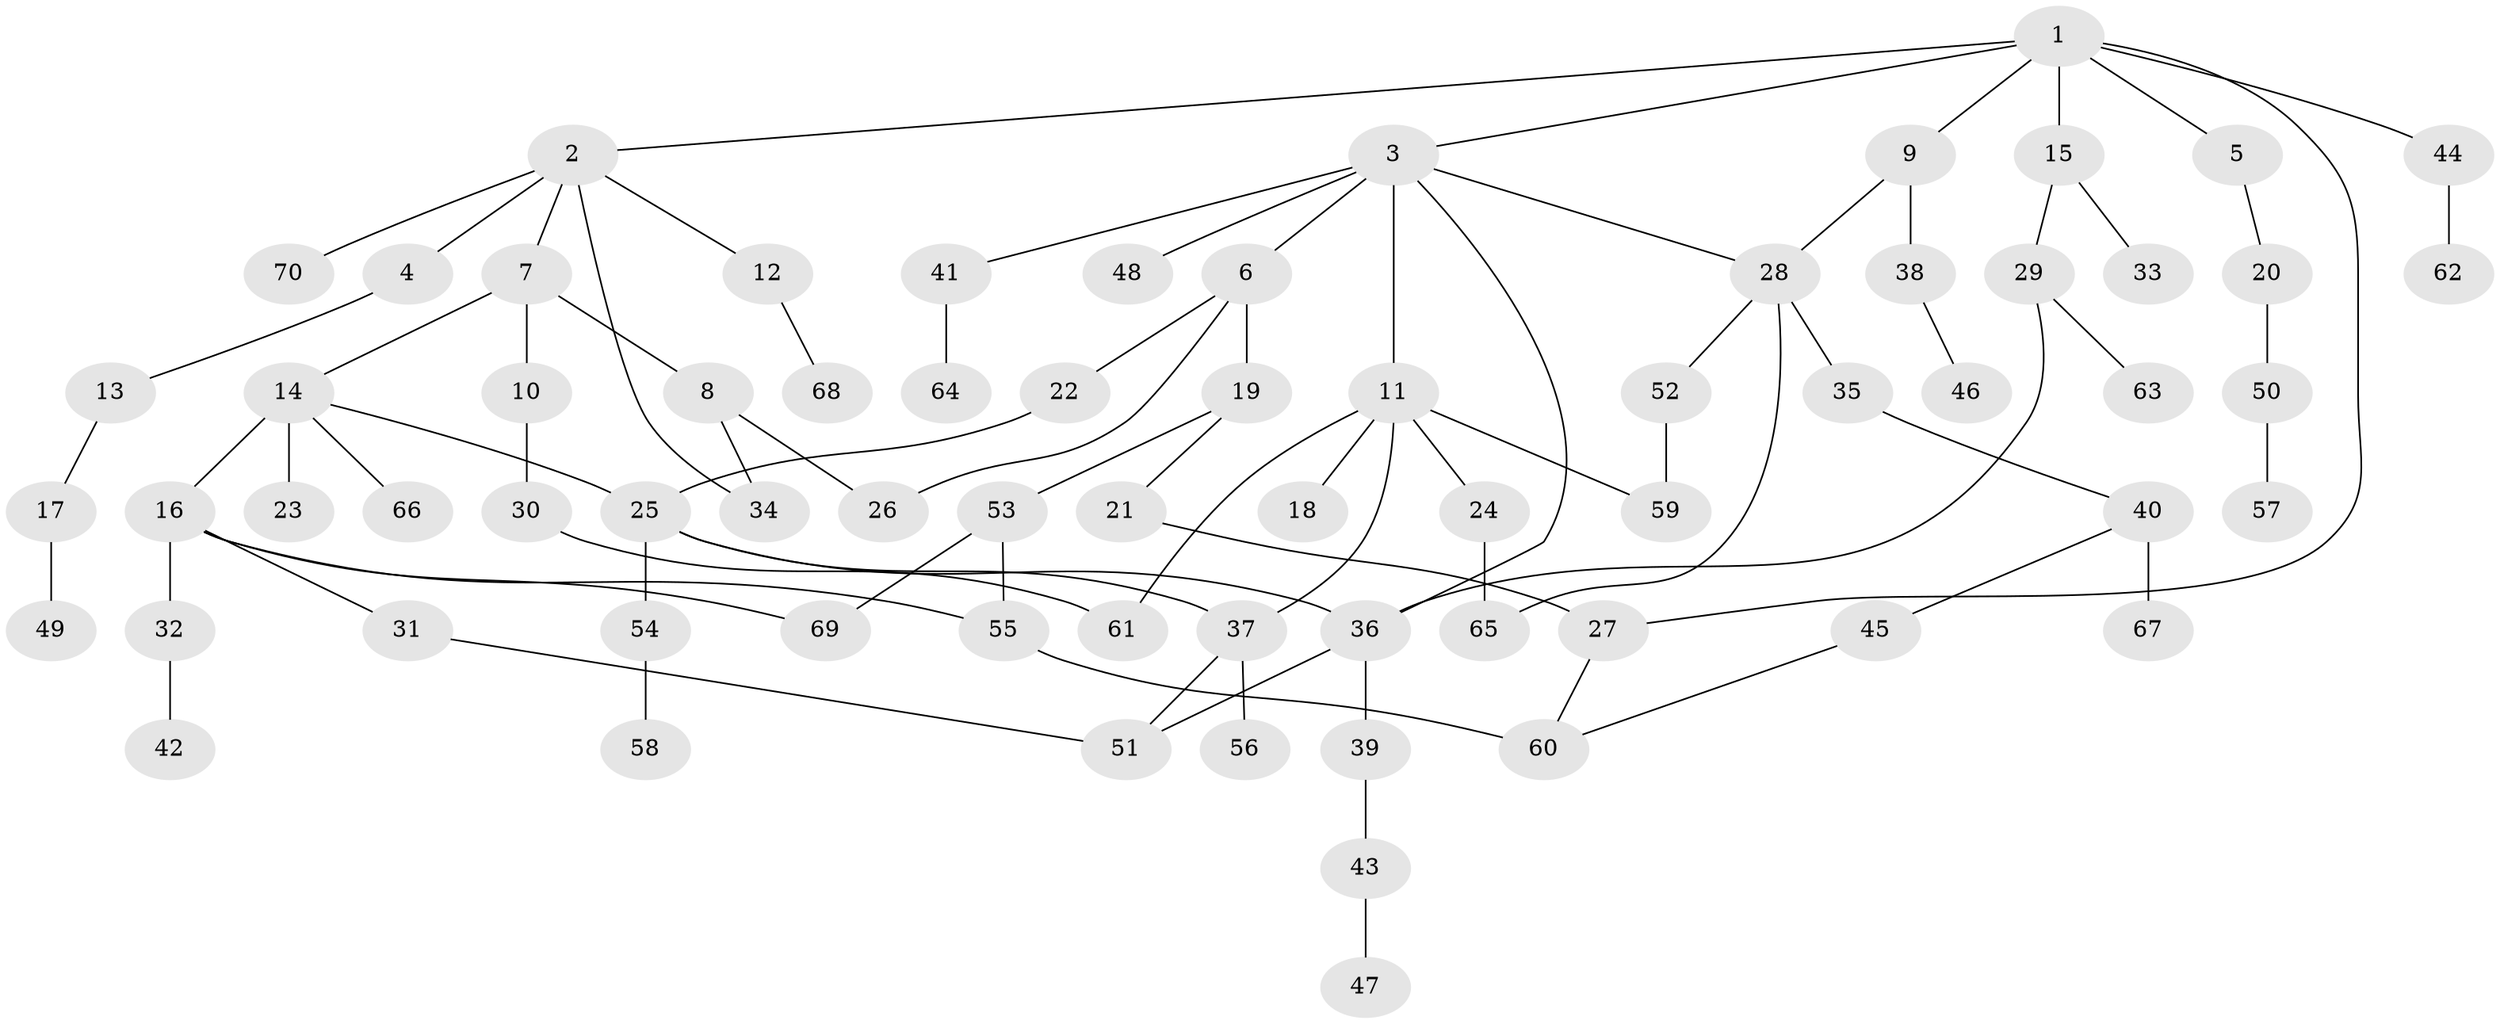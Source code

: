 // original degree distribution, {6: 0.02142857142857143, 7: 0.014285714285714285, 3: 0.17142857142857143, 2: 0.2857142857142857, 5: 0.02857142857142857, 4: 0.08571428571428572, 1: 0.38571428571428573, 8: 0.007142857142857143}
// Generated by graph-tools (version 1.1) at 2025/34/03/09/25 02:34:19]
// undirected, 70 vertices, 86 edges
graph export_dot {
graph [start="1"]
  node [color=gray90,style=filled];
  1;
  2;
  3;
  4;
  5;
  6;
  7;
  8;
  9;
  10;
  11;
  12;
  13;
  14;
  15;
  16;
  17;
  18;
  19;
  20;
  21;
  22;
  23;
  24;
  25;
  26;
  27;
  28;
  29;
  30;
  31;
  32;
  33;
  34;
  35;
  36;
  37;
  38;
  39;
  40;
  41;
  42;
  43;
  44;
  45;
  46;
  47;
  48;
  49;
  50;
  51;
  52;
  53;
  54;
  55;
  56;
  57;
  58;
  59;
  60;
  61;
  62;
  63;
  64;
  65;
  66;
  67;
  68;
  69;
  70;
  1 -- 2 [weight=1.0];
  1 -- 3 [weight=1.0];
  1 -- 5 [weight=1.0];
  1 -- 9 [weight=1.0];
  1 -- 15 [weight=1.0];
  1 -- 27 [weight=1.0];
  1 -- 44 [weight=1.0];
  2 -- 4 [weight=1.0];
  2 -- 7 [weight=1.0];
  2 -- 12 [weight=1.0];
  2 -- 34 [weight=1.0];
  2 -- 70 [weight=1.0];
  3 -- 6 [weight=1.0];
  3 -- 11 [weight=1.0];
  3 -- 28 [weight=1.0];
  3 -- 36 [weight=1.0];
  3 -- 41 [weight=1.0];
  3 -- 48 [weight=1.0];
  4 -- 13 [weight=1.0];
  5 -- 20 [weight=1.0];
  6 -- 19 [weight=1.0];
  6 -- 22 [weight=1.0];
  6 -- 26 [weight=1.0];
  7 -- 8 [weight=1.0];
  7 -- 10 [weight=2.0];
  7 -- 14 [weight=1.0];
  8 -- 26 [weight=3.0];
  8 -- 34 [weight=1.0];
  9 -- 28 [weight=1.0];
  9 -- 38 [weight=1.0];
  10 -- 30 [weight=1.0];
  11 -- 18 [weight=1.0];
  11 -- 24 [weight=1.0];
  11 -- 37 [weight=1.0];
  11 -- 59 [weight=1.0];
  11 -- 61 [weight=1.0];
  12 -- 68 [weight=1.0];
  13 -- 17 [weight=1.0];
  14 -- 16 [weight=3.0];
  14 -- 23 [weight=1.0];
  14 -- 25 [weight=1.0];
  14 -- 66 [weight=1.0];
  15 -- 29 [weight=1.0];
  15 -- 33 [weight=1.0];
  16 -- 31 [weight=1.0];
  16 -- 32 [weight=1.0];
  16 -- 55 [weight=1.0];
  16 -- 69 [weight=1.0];
  17 -- 49 [weight=1.0];
  19 -- 21 [weight=1.0];
  19 -- 53 [weight=1.0];
  20 -- 50 [weight=1.0];
  21 -- 27 [weight=1.0];
  22 -- 25 [weight=4.0];
  24 -- 65 [weight=1.0];
  25 -- 36 [weight=1.0];
  25 -- 37 [weight=1.0];
  25 -- 54 [weight=1.0];
  27 -- 60 [weight=1.0];
  28 -- 35 [weight=2.0];
  28 -- 52 [weight=1.0];
  28 -- 65 [weight=1.0];
  29 -- 36 [weight=1.0];
  29 -- 63 [weight=1.0];
  30 -- 61 [weight=1.0];
  31 -- 51 [weight=1.0];
  32 -- 42 [weight=1.0];
  35 -- 40 [weight=1.0];
  36 -- 39 [weight=1.0];
  36 -- 51 [weight=1.0];
  37 -- 51 [weight=1.0];
  37 -- 56 [weight=1.0];
  38 -- 46 [weight=1.0];
  39 -- 43 [weight=1.0];
  40 -- 45 [weight=1.0];
  40 -- 67 [weight=1.0];
  41 -- 64 [weight=2.0];
  43 -- 47 [weight=1.0];
  44 -- 62 [weight=1.0];
  45 -- 60 [weight=1.0];
  50 -- 57 [weight=1.0];
  52 -- 59 [weight=1.0];
  53 -- 55 [weight=1.0];
  53 -- 69 [weight=1.0];
  54 -- 58 [weight=2.0];
  55 -- 60 [weight=2.0];
}
